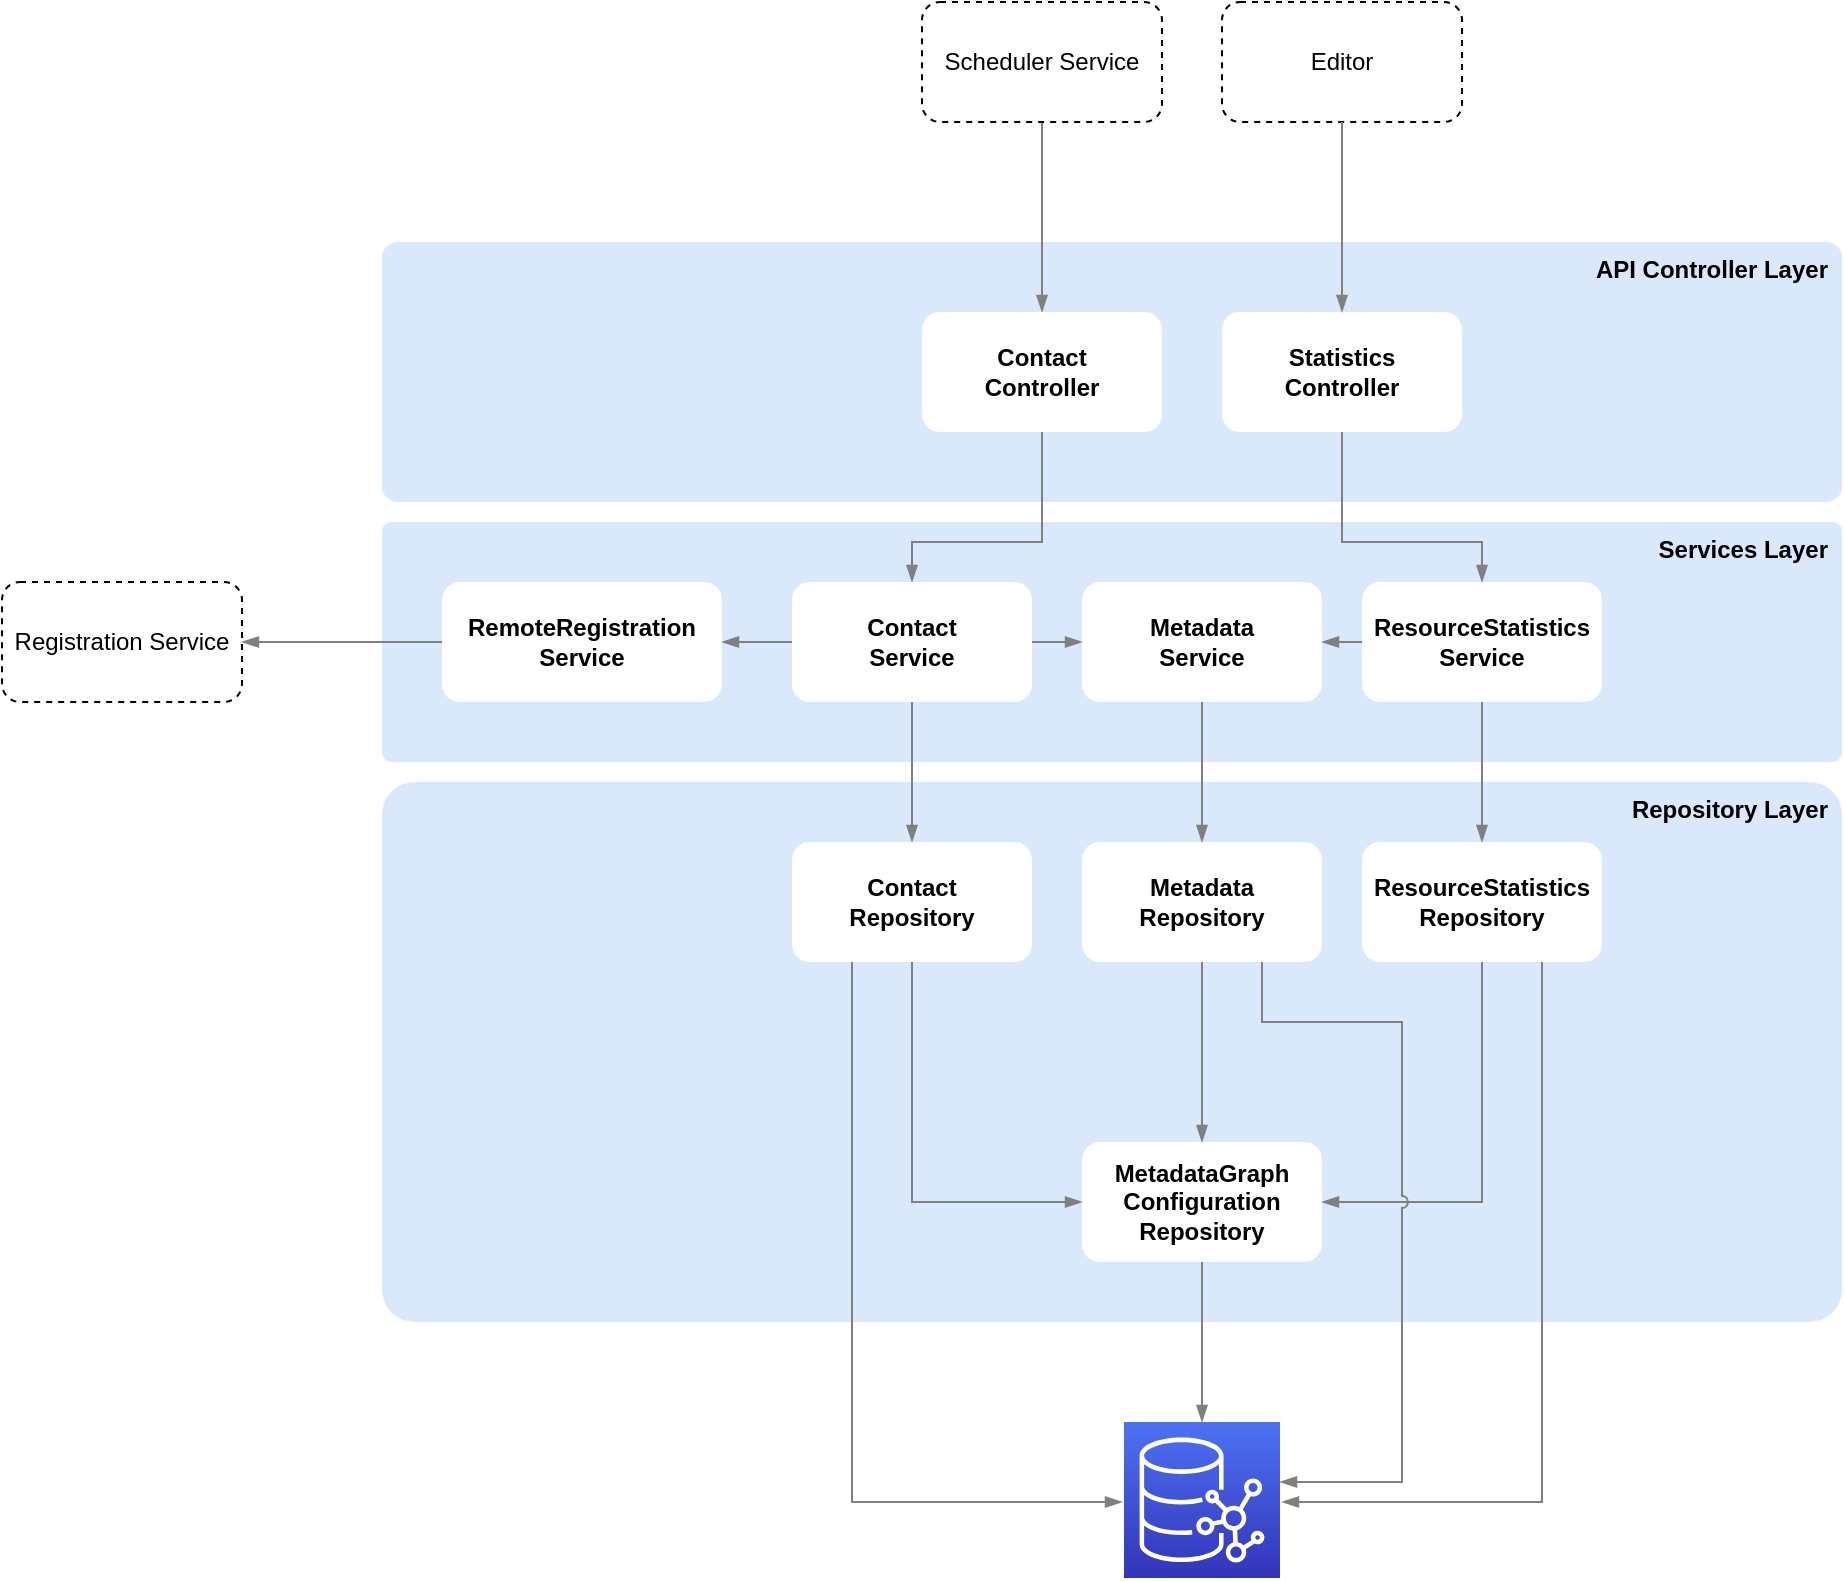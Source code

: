 <mxfile version="13.4.4" type="device"><diagram id="W5gxBKuNM4uRtxDOSXgU" name="Page-1"><mxGraphModel dx="2889" dy="1122" grid="1" gridSize="10" guides="1" tooltips="1" connect="1" arrows="1" fold="1" page="1" pageScale="1" pageWidth="827" pageHeight="1169" math="0" shadow="0"><root><mxCell id="0"/><mxCell id="1" parent="0"/><mxCell id="wHxQWrBzP6xjfhHaAybc-35" value="API Controller Layer" style="rounded=1;whiteSpace=wrap;html=1;arcSize=6;align=right;horizontal=1;labelPosition=center;verticalLabelPosition=middle;verticalAlign=top;spacingRight=5;strokeWidth=1;perimeterSpacing=1;fontStyle=1;fillColor=#dae8fc;strokeColor=none;" parent="1" vertex="1"><mxGeometry x="-350" y="320" width="730" height="130" as="geometry"/></mxCell><mxCell id="wHxQWrBzP6xjfhHaAybc-32" value="Repository Layer" style="rounded=1;whiteSpace=wrap;html=1;arcSize=6;verticalAlign=top;align=right;spacingRight=5;fontStyle=1;fillColor=#dae8fc;strokeColor=none;" parent="1" vertex="1"><mxGeometry x="-350" y="590" width="730" height="270" as="geometry"/></mxCell><mxCell id="wHxQWrBzP6xjfhHaAybc-31" value="Services Layer" style="rounded=1;whiteSpace=wrap;html=1;arcSize=4;imageHeight=24;imageAspect=1;verticalAlign=top;align=right;spacingRight=5;fillColor=#dae8fc;strokeColor=none;fontStyle=1" parent="1" vertex="1"><mxGeometry x="-350" y="460" width="730" height="120" as="geometry"/></mxCell><mxCell id="b9Im2QqVBIbQ3a5Oq_5m-1" value="Statistics&lt;br&gt;Controller" style="rounded=1;whiteSpace=wrap;html=1;strokeColor=none;fontStyle=1" parent="1" vertex="1"><mxGeometry x="70" y="355" width="120" height="60" as="geometry"/></mxCell><mxCell id="b9Im2QqVBIbQ3a5Oq_5m-9" value="Metadata&lt;br&gt;Service" style="rounded=1;whiteSpace=wrap;html=1;fontStyle=1;strokeColor=none;" parent="1" vertex="1"><mxGeometry y="490" width="120" height="60" as="geometry"/></mxCell><mxCell id="b9Im2QqVBIbQ3a5Oq_5m-10" value="RemoteRegistration&lt;br&gt;Service" style="rounded=1;whiteSpace=wrap;html=1;fontStyle=1;strokeColor=none;" parent="1" vertex="1"><mxGeometry x="-320" y="490" width="140" height="60" as="geometry"/></mxCell><mxCell id="b9Im2QqVBIbQ3a5Oq_5m-12" value="ResourceStatistics&lt;br&gt;Service" style="rounded=1;whiteSpace=wrap;html=1;fontStyle=1;strokeColor=none;" parent="1" vertex="1"><mxGeometry x="140" y="490" width="120" height="60" as="geometry"/></mxCell><mxCell id="b9Im2QqVBIbQ3a5Oq_5m-17" value="" style="edgeStyle=orthogonalEdgeStyle;rounded=0;orthogonalLoop=1;jettySize=auto;html=1;fontStyle=1;strokeColor=#808080;endArrow=blockThin;endFill=1;jumpStyle=none;exitX=0.5;exitY=1;exitDx=0;exitDy=0;" parent="1" source="b9Im2QqVBIbQ3a5Oq_5m-1" target="b9Im2QqVBIbQ3a5Oq_5m-12" edge="1"><mxGeometry relative="1" as="geometry"><mxPoint x="-80.29" y="415" as="sourcePoint"/><mxPoint x="-80.29" y="490" as="targetPoint"/><Array as="points"><mxPoint x="130" y="470"/><mxPoint x="200" y="470"/></Array></mxGeometry></mxCell><mxCell id="b9Im2QqVBIbQ3a5Oq_5m-22" value="Metadata&lt;br&gt;Repository" style="rounded=1;whiteSpace=wrap;html=1;fontStyle=1;strokeColor=none;" parent="1" vertex="1"><mxGeometry y="620" width="120" height="60" as="geometry"/></mxCell><mxCell id="b9Im2QqVBIbQ3a5Oq_5m-24" value="ResourceStatistics&lt;br&gt;Repository" style="rounded=1;whiteSpace=wrap;html=1;fontStyle=1;strokeColor=none;" parent="1" vertex="1"><mxGeometry x="140" y="620" width="120" height="60" as="geometry"/></mxCell><mxCell id="b9Im2QqVBIbQ3a5Oq_5m-29" value="" style="edgeStyle=orthogonalEdgeStyle;rounded=0;orthogonalLoop=1;jettySize=auto;html=1;fontStyle=1;strokeColor=#808080;endArrow=blockThin;endFill=1;jumpStyle=arc;" parent="1" source="b9Im2QqVBIbQ3a5Oq_5m-9" target="b9Im2QqVBIbQ3a5Oq_5m-22" edge="1"><mxGeometry relative="1" as="geometry"><mxPoint x="-80.29" y="550" as="sourcePoint"/><mxPoint x="-80.29" y="625" as="targetPoint"/></mxGeometry></mxCell><mxCell id="b9Im2QqVBIbQ3a5Oq_5m-31" value="" style="edgeStyle=orthogonalEdgeStyle;rounded=0;orthogonalLoop=1;jettySize=auto;html=1;fontStyle=1;strokeColor=#808080;endArrow=blockThin;endFill=1;" parent="1" source="b9Im2QqVBIbQ3a5Oq_5m-12" target="b9Im2QqVBIbQ3a5Oq_5m-24" edge="1"><mxGeometry relative="1" as="geometry"><mxPoint x="220" y="540" as="sourcePoint"/><mxPoint x="220" y="615" as="targetPoint"/></mxGeometry></mxCell><mxCell id="YPfA8GFhaUK3j0f9zXVu-1" value="Editor" style="rounded=1;whiteSpace=wrap;html=1;dashed=1;" parent="1" vertex="1"><mxGeometry x="70" y="200" width="120" height="60" as="geometry"/></mxCell><mxCell id="YPfA8GFhaUK3j0f9zXVu-6" value="" style="edgeStyle=orthogonalEdgeStyle;rounded=0;orthogonalLoop=1;jettySize=auto;html=1;fontStyle=1;strokeColor=#808080;endArrow=blockThin;endFill=1;jumpStyle=arc;exitX=0.5;exitY=1;exitDx=0;exitDy=0;entryX=0.5;entryY=0;entryDx=0;entryDy=0;" parent="1" source="YPfA8GFhaUK3j0f9zXVu-14" target="rtLq-NOB5dsOyN2l9jfD-18" edge="1"><mxGeometry relative="1" as="geometry"><mxPoint x="-60" y="260" as="sourcePoint"/><mxPoint x="-60" y="355" as="targetPoint"/></mxGeometry></mxCell><mxCell id="YPfA8GFhaUK3j0f9zXVu-13" value="" style="edgeStyle=orthogonalEdgeStyle;rounded=0;orthogonalLoop=1;jettySize=auto;html=1;fontStyle=1;strokeColor=#808080;endArrow=blockThin;endFill=1;" parent="1" source="YPfA8GFhaUK3j0f9zXVu-1" target="b9Im2QqVBIbQ3a5Oq_5m-1" edge="1"><mxGeometry relative="1" as="geometry"><mxPoint x="210" y="230" as="sourcePoint"/><mxPoint x="-80" y="360" as="targetPoint"/><Array as="points"/></mxGeometry></mxCell><mxCell id="YPfA8GFhaUK3j0f9zXVu-14" value="Scheduler Service" style="rounded=1;whiteSpace=wrap;html=1;dashed=1;" parent="1" vertex="1"><mxGeometry x="-80" y="200" width="120" height="60" as="geometry"/></mxCell><mxCell id="rtLq-NOB5dsOyN2l9jfD-26" value="" style="edgeStyle=orthogonalEdgeStyle;rounded=0;orthogonalLoop=1;jettySize=auto;html=1;fontStyle=1;strokeColor=#808080;endFill=1;endArrow=blockThin;entryX=0.5;entryY=0;entryDx=0;entryDy=0;exitX=0.5;exitY=1;exitDx=0;exitDy=0;jumpStyle=arc;" parent="1" source="rtLq-NOB5dsOyN2l9jfD-18" target="rtLq-NOB5dsOyN2l9jfD-19" edge="1"><mxGeometry relative="1" as="geometry"><Array as="points"><mxPoint x="-20" y="470"/><mxPoint x="-85" y="470"/></Array></mxGeometry></mxCell><mxCell id="rtLq-NOB5dsOyN2l9jfD-18" value="Contact&lt;br&gt;Controller" style="rounded=1;whiteSpace=wrap;html=1;strokeColor=none;fontStyle=1" parent="1" vertex="1"><mxGeometry x="-80" y="355" width="120" height="60" as="geometry"/></mxCell><mxCell id="rtLq-NOB5dsOyN2l9jfD-30" value="" style="edgeStyle=orthogonalEdgeStyle;rounded=0;orthogonalLoop=1;jettySize=auto;html=1;fontStyle=1;strokeColor=#808080;endFill=1;endArrow=blockThin;" parent="1" source="rtLq-NOB5dsOyN2l9jfD-19" target="rtLq-NOB5dsOyN2l9jfD-20" edge="1"><mxGeometry relative="1" as="geometry"/></mxCell><mxCell id="rtLq-NOB5dsOyN2l9jfD-19" value="Contact&lt;br&gt;Service" style="rounded=1;whiteSpace=wrap;html=1;fontStyle=1;strokeColor=none;" parent="1" vertex="1"><mxGeometry x="-145" y="490" width="120" height="60" as="geometry"/></mxCell><mxCell id="rtLq-NOB5dsOyN2l9jfD-20" value="Contact&lt;br&gt;Repository" style="rounded=1;whiteSpace=wrap;html=1;fontStyle=1;strokeColor=none;" parent="1" vertex="1"><mxGeometry x="-145" y="620" width="120" height="60" as="geometry"/></mxCell><mxCell id="rtLq-NOB5dsOyN2l9jfD-33" value="" style="edgeStyle=orthogonalEdgeStyle;rounded=0;orthogonalLoop=1;jettySize=auto;html=1;entryX=1;entryY=0.5;entryDx=0;entryDy=0;exitX=0;exitY=0.5;exitDx=0;exitDy=0;fontStyle=1;strokeColor=#808080;endFill=1;endArrow=blockThin;" parent="1" source="rtLq-NOB5dsOyN2l9jfD-19" target="b9Im2QqVBIbQ3a5Oq_5m-10" edge="1"><mxGeometry relative="1" as="geometry"><mxPoint x="-360" y="550" as="sourcePoint"/><mxPoint x="40" y="560" as="targetPoint"/></mxGeometry></mxCell><mxCell id="2SjHx93-QCFXwYB8kPfz-1" value="" style="outlineConnect=0;fontColor=#232F3E;gradientColor=#4D72F3;gradientDirection=north;fillColor=#3334B9;strokeColor=#ffffff;dashed=0;verticalLabelPosition=bottom;verticalAlign=top;align=center;html=1;fontSize=12;fontStyle=0;aspect=fixed;shape=mxgraph.aws4.resourceIcon;resIcon=mxgraph.aws4.neptune;" vertex="1" parent="1"><mxGeometry x="21" y="910" width="78" height="78" as="geometry"/></mxCell><mxCell id="2SjHx93-QCFXwYB8kPfz-2" value="Registration Service" style="rounded=1;whiteSpace=wrap;html=1;dashed=1;" vertex="1" parent="1"><mxGeometry x="-540" y="490" width="120" height="60" as="geometry"/></mxCell><mxCell id="2SjHx93-QCFXwYB8kPfz-4" value="" style="edgeStyle=orthogonalEdgeStyle;rounded=0;orthogonalLoop=1;jettySize=auto;html=1;entryX=1;entryY=0.5;entryDx=0;entryDy=0;fontStyle=1;strokeColor=#808080;endFill=1;endArrow=blockThin;exitX=0;exitY=0.5;exitDx=0;exitDy=0;" edge="1" parent="1" source="b9Im2QqVBIbQ3a5Oq_5m-10" target="2SjHx93-QCFXwYB8kPfz-2"><mxGeometry relative="1" as="geometry"><mxPoint x="-390" y="560" as="sourcePoint"/><mxPoint x="-160" y="530" as="targetPoint"/></mxGeometry></mxCell><mxCell id="2SjHx93-QCFXwYB8kPfz-5" value="" style="edgeStyle=orthogonalEdgeStyle;rounded=0;orthogonalLoop=1;jettySize=auto;html=1;entryX=0;entryY=0.5;entryDx=0;entryDy=0;exitX=1;exitY=0.5;exitDx=0;exitDy=0;fontStyle=1;strokeColor=#808080;endFill=1;endArrow=blockThin;" edge="1" parent="1" source="rtLq-NOB5dsOyN2l9jfD-19" target="b9Im2QqVBIbQ3a5Oq_5m-9"><mxGeometry relative="1" as="geometry"><mxPoint x="-135" y="530" as="sourcePoint"/><mxPoint x="-170" y="530" as="targetPoint"/></mxGeometry></mxCell><mxCell id="2SjHx93-QCFXwYB8kPfz-6" value="MetadataGraph&lt;br&gt;Configuration&lt;br&gt;Repository" style="rounded=1;whiteSpace=wrap;html=1;fontStyle=1;strokeColor=none;" vertex="1" parent="1"><mxGeometry y="770" width="120" height="60" as="geometry"/></mxCell><mxCell id="2SjHx93-QCFXwYB8kPfz-13" value="" style="edgeStyle=orthogonalEdgeStyle;rounded=0;orthogonalLoop=1;jettySize=auto;html=1;fontStyle=1;strokeColor=#808080;endArrow=blockThin;endFill=1;jumpStyle=arc;exitX=0.5;exitY=1;exitDx=0;exitDy=0;entryX=0.5;entryY=0;entryDx=0;entryDy=0;" edge="1" parent="1" source="b9Im2QqVBIbQ3a5Oq_5m-22" target="2SjHx93-QCFXwYB8kPfz-6"><mxGeometry relative="1" as="geometry"><mxPoint x="59.66" y="690" as="sourcePoint"/><mxPoint x="59.66" y="760" as="targetPoint"/></mxGeometry></mxCell><mxCell id="2SjHx93-QCFXwYB8kPfz-16" value="" style="edgeStyle=orthogonalEdgeStyle;rounded=0;orthogonalLoop=1;jettySize=auto;html=1;fontStyle=1;strokeColor=#808080;endArrow=blockThin;endFill=1;jumpStyle=arc;exitX=0.5;exitY=1;exitDx=0;exitDy=0;entryX=1;entryY=0.5;entryDx=0;entryDy=0;" edge="1" parent="1" source="b9Im2QqVBIbQ3a5Oq_5m-24" target="2SjHx93-QCFXwYB8kPfz-6"><mxGeometry relative="1" as="geometry"><mxPoint x="199.66" y="700.0" as="sourcePoint"/><mxPoint x="199.66" y="790.0" as="targetPoint"/><Array as="points"><mxPoint x="200" y="800"/></Array></mxGeometry></mxCell><mxCell id="2SjHx93-QCFXwYB8kPfz-18" value="" style="edgeStyle=orthogonalEdgeStyle;rounded=0;orthogonalLoop=1;jettySize=auto;html=1;fontStyle=1;strokeColor=#808080;endArrow=blockThin;endFill=1;jumpStyle=arc;exitX=0.5;exitY=1;exitDx=0;exitDy=0;entryX=0;entryY=0.5;entryDx=0;entryDy=0;" edge="1" parent="1" source="rtLq-NOB5dsOyN2l9jfD-20" target="2SjHx93-QCFXwYB8kPfz-6"><mxGeometry relative="1" as="geometry"><mxPoint x="-90" y="710.0" as="sourcePoint"/><mxPoint x="60" y="770" as="targetPoint"/><Array as="points"><mxPoint x="-85" y="800"/></Array></mxGeometry></mxCell><mxCell id="2SjHx93-QCFXwYB8kPfz-19" value="" style="edgeStyle=orthogonalEdgeStyle;rounded=0;orthogonalLoop=1;jettySize=auto;html=1;fontStyle=1;strokeColor=#808080;endArrow=blockThin;endFill=1;jumpStyle=arc;exitX=0.75;exitY=1;exitDx=0;exitDy=0;" edge="1" parent="1" source="b9Im2QqVBIbQ3a5Oq_5m-24"><mxGeometry relative="1" as="geometry"><mxPoint x="240" y="770.0" as="sourcePoint"/><mxPoint x="100" y="950" as="targetPoint"/><Array as="points"><mxPoint x="230" y="950"/></Array></mxGeometry></mxCell><mxCell id="2SjHx93-QCFXwYB8kPfz-20" value="" style="edgeStyle=orthogonalEdgeStyle;rounded=0;orthogonalLoop=1;jettySize=auto;html=1;fontStyle=1;strokeColor=#808080;endArrow=blockThin;endFill=1;jumpStyle=arc;exitX=0.25;exitY=1;exitDx=0;exitDy=0;" edge="1" parent="1" source="rtLq-NOB5dsOyN2l9jfD-20"><mxGeometry relative="1" as="geometry"><mxPoint x="-120" y="820.0" as="sourcePoint"/><mxPoint x="20" y="950" as="targetPoint"/><Array as="points"><mxPoint x="-115" y="950"/></Array></mxGeometry></mxCell><mxCell id="2SjHx93-QCFXwYB8kPfz-21" value="" style="edgeStyle=orthogonalEdgeStyle;rounded=0;orthogonalLoop=1;jettySize=auto;html=1;fontStyle=1;strokeColor=#808080;endArrow=blockThin;endFill=1;jumpStyle=arc;exitX=0.5;exitY=1;exitDx=0;exitDy=0;" edge="1" parent="1" source="2SjHx93-QCFXwYB8kPfz-6" target="2SjHx93-QCFXwYB8kPfz-1"><mxGeometry relative="1" as="geometry"><mxPoint x="-40" y="810.0" as="sourcePoint"/><mxPoint x="-40" y="900.0" as="targetPoint"/></mxGeometry></mxCell><mxCell id="2SjHx93-QCFXwYB8kPfz-22" value="" style="edgeStyle=orthogonalEdgeStyle;rounded=0;orthogonalLoop=1;jettySize=auto;html=1;fontStyle=1;strokeColor=#808080;endArrow=blockThin;endFill=1;jumpStyle=arc;exitX=0.75;exitY=1;exitDx=0;exitDy=0;" edge="1" parent="1" source="b9Im2QqVBIbQ3a5Oq_5m-22" target="2SjHx93-QCFXwYB8kPfz-1"><mxGeometry relative="1" as="geometry"><mxPoint x="70" y="690.0" as="sourcePoint"/><mxPoint x="110" y="930" as="targetPoint"/><Array as="points"><mxPoint x="90" y="710"/><mxPoint x="160" y="710"/><mxPoint x="160" y="940"/></Array></mxGeometry></mxCell><mxCell id="2SjHx93-QCFXwYB8kPfz-23" value="" style="edgeStyle=orthogonalEdgeStyle;rounded=0;orthogonalLoop=1;jettySize=auto;html=1;fontStyle=1;strokeColor=#808080;endArrow=blockThin;endFill=1;jumpStyle=arc;exitX=0;exitY=0.5;exitDx=0;exitDy=0;entryX=1;entryY=0.5;entryDx=0;entryDy=0;" edge="1" parent="1" source="b9Im2QqVBIbQ3a5Oq_5m-12" target="b9Im2QqVBIbQ3a5Oq_5m-9"><mxGeometry relative="1" as="geometry"><mxPoint x="70" y="690" as="sourcePoint"/><mxPoint x="70" y="780" as="targetPoint"/></mxGeometry></mxCell></root></mxGraphModel></diagram></mxfile>